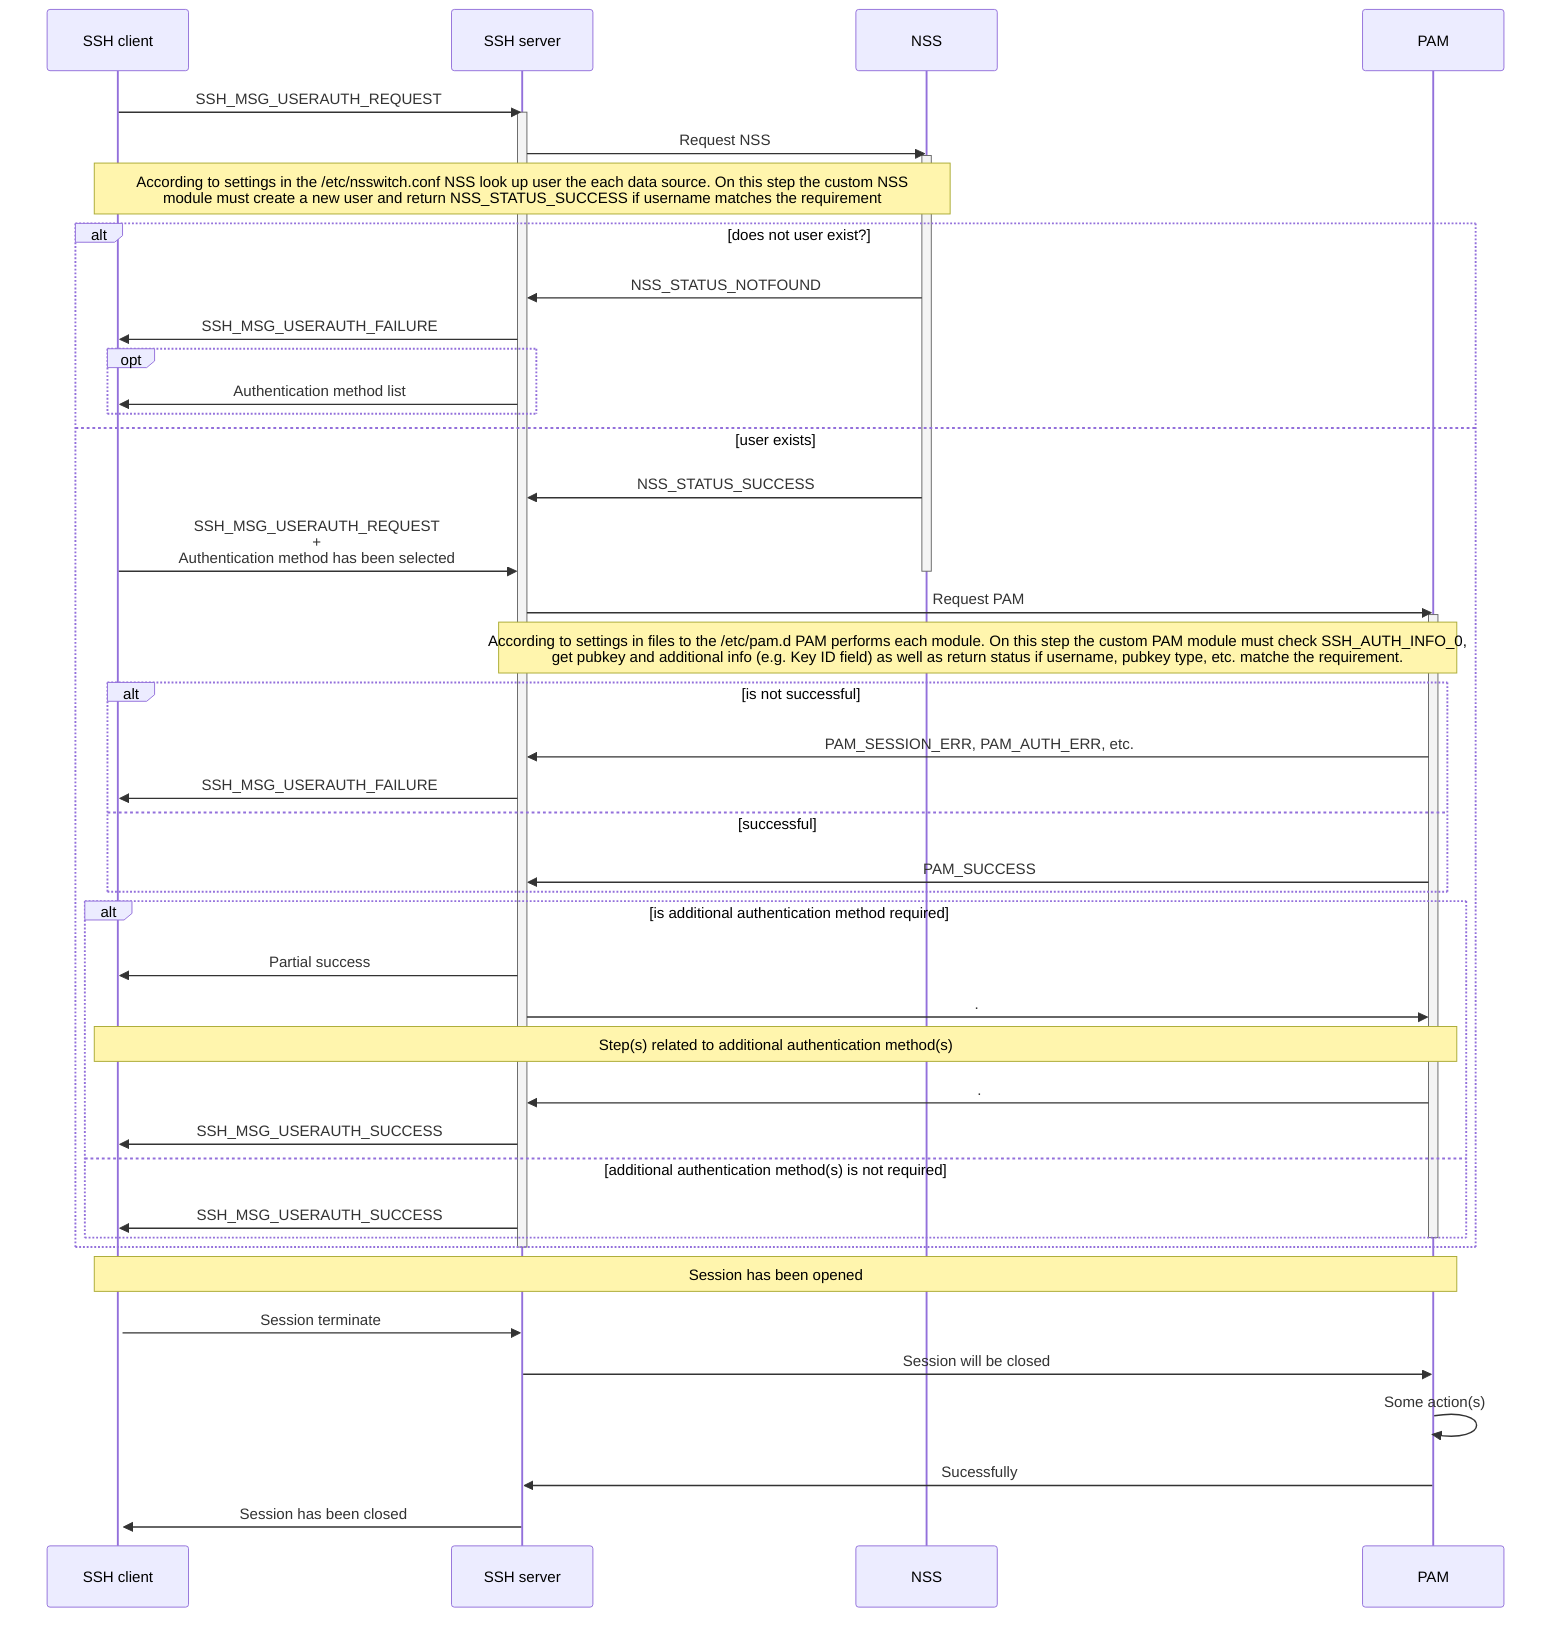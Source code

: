 sequenceDiagram
    participant c as SSH client
    participant s as SSH server
    participant n as NSS
    participant p as PAM
    c->>s: SSH_MSG_USERAUTH_REQUEST
    activate s
    s ->> n: Request NSS
    activate n
    Note over c,n: According to settings in the /etc/nsswitch.conf NSS look up user the each data source. On this step the custom NSS <br/>module  must create a new user and return NSS_STATUS_SUCCESS if username matches the requirement
    alt does not user exist?
        n ->> s: NSS_STATUS_NOTFOUND
        s ->> c: SSH_MSG_USERAUTH_FAILURE
        opt
            s ->> c: Authentication method list
        end
    else user exists
        n ->> s: NSS_STATUS_SUCCESS
        c->>s: SSH_MSG_USERAUTH_REQUEST <br> + <br> Authentication method has been selected
        deactivate n
        s->>p: Request PAM
        activate p
        Note over s,p: According to settings in files to the /etc/pam.d PAM performs each module. On this step the custom PAM module must check SSH_AUTH_INFO_0, <br/>get pubkey and additional info (e.g. Key ID field) as well as return status if username, pubkey type, etc. matche the requirement.
            alt is not successful
                p ->> s: PAM_SESSION_ERR, PAM_AUTH_ERR, etc.
                s ->> c: SSH_MSG_USERAUTH_FAILURE
            else successful
                p ->> s: PAM_SUCCESS
            end
        alt is additional authentication method required
            s ->> c: Partial success
            s ->> p: .
            Note over c, p: Step(s) related to additional authentication method(s)
            p ->> s: .
            s ->>c: SSH_MSG_USERAUTH_SUCCESS
        else additional authentication method(s) is not required
            s ->>c: SSH_MSG_USERAUTH_SUCCESS
        end
        deactivate p
    end
    deactivate s
    activate c
     Note over c, p: Session has been opened
    c ->>s: Session terminate
    s ->>p: Session will be closed
    p ->>p: Some action(s)
    p ->>s: Sucessfully
    s->>c: Session has been closed
